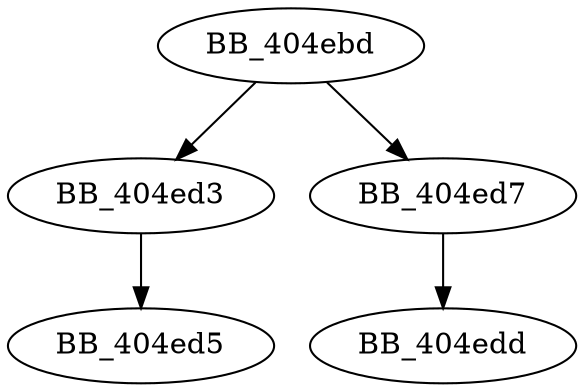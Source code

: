 DiGraph ___crtFlsSetValue{
BB_404ebd->BB_404ed3
BB_404ebd->BB_404ed7
BB_404ed3->BB_404ed5
BB_404ed7->BB_404edd
}
